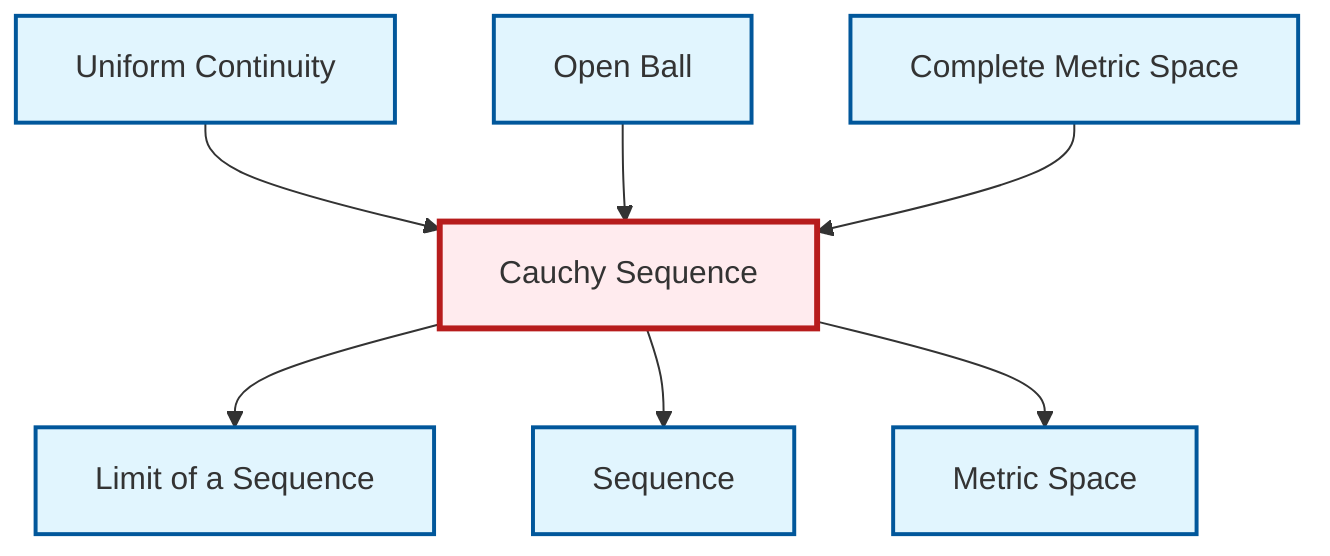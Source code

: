 graph TD
    classDef definition fill:#e1f5fe,stroke:#01579b,stroke-width:2px
    classDef theorem fill:#f3e5f5,stroke:#4a148c,stroke-width:2px
    classDef axiom fill:#fff3e0,stroke:#e65100,stroke-width:2px
    classDef example fill:#e8f5e9,stroke:#1b5e20,stroke-width:2px
    classDef current fill:#ffebee,stroke:#b71c1c,stroke-width:3px
    def-cauchy-sequence["Cauchy Sequence"]:::definition
    def-sequence["Sequence"]:::definition
    def-metric-space["Metric Space"]:::definition
    def-complete-metric-space["Complete Metric Space"]:::definition
    def-open-ball["Open Ball"]:::definition
    def-limit["Limit of a Sequence"]:::definition
    def-uniform-continuity["Uniform Continuity"]:::definition
    def-cauchy-sequence --> def-limit
    def-uniform-continuity --> def-cauchy-sequence
    def-open-ball --> def-cauchy-sequence
    def-cauchy-sequence --> def-sequence
    def-complete-metric-space --> def-cauchy-sequence
    def-cauchy-sequence --> def-metric-space
    class def-cauchy-sequence current